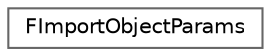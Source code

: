 digraph "Graphical Class Hierarchy"
{
 // INTERACTIVE_SVG=YES
 // LATEX_PDF_SIZE
  bgcolor="transparent";
  edge [fontname=Helvetica,fontsize=10,labelfontname=Helvetica,labelfontsize=10];
  node [fontname=Helvetica,fontsize=10,shape=box,height=0.2,width=0.4];
  rankdir="LR";
  Node0 [id="Node000000",label="FImportObjectParams",height=0.2,width=0.4,color="grey40", fillcolor="white", style="filled",URL="$db/da9/structFImportObjectParams.html",tooltip="Import the entire default properties block for the class specified."];
}
